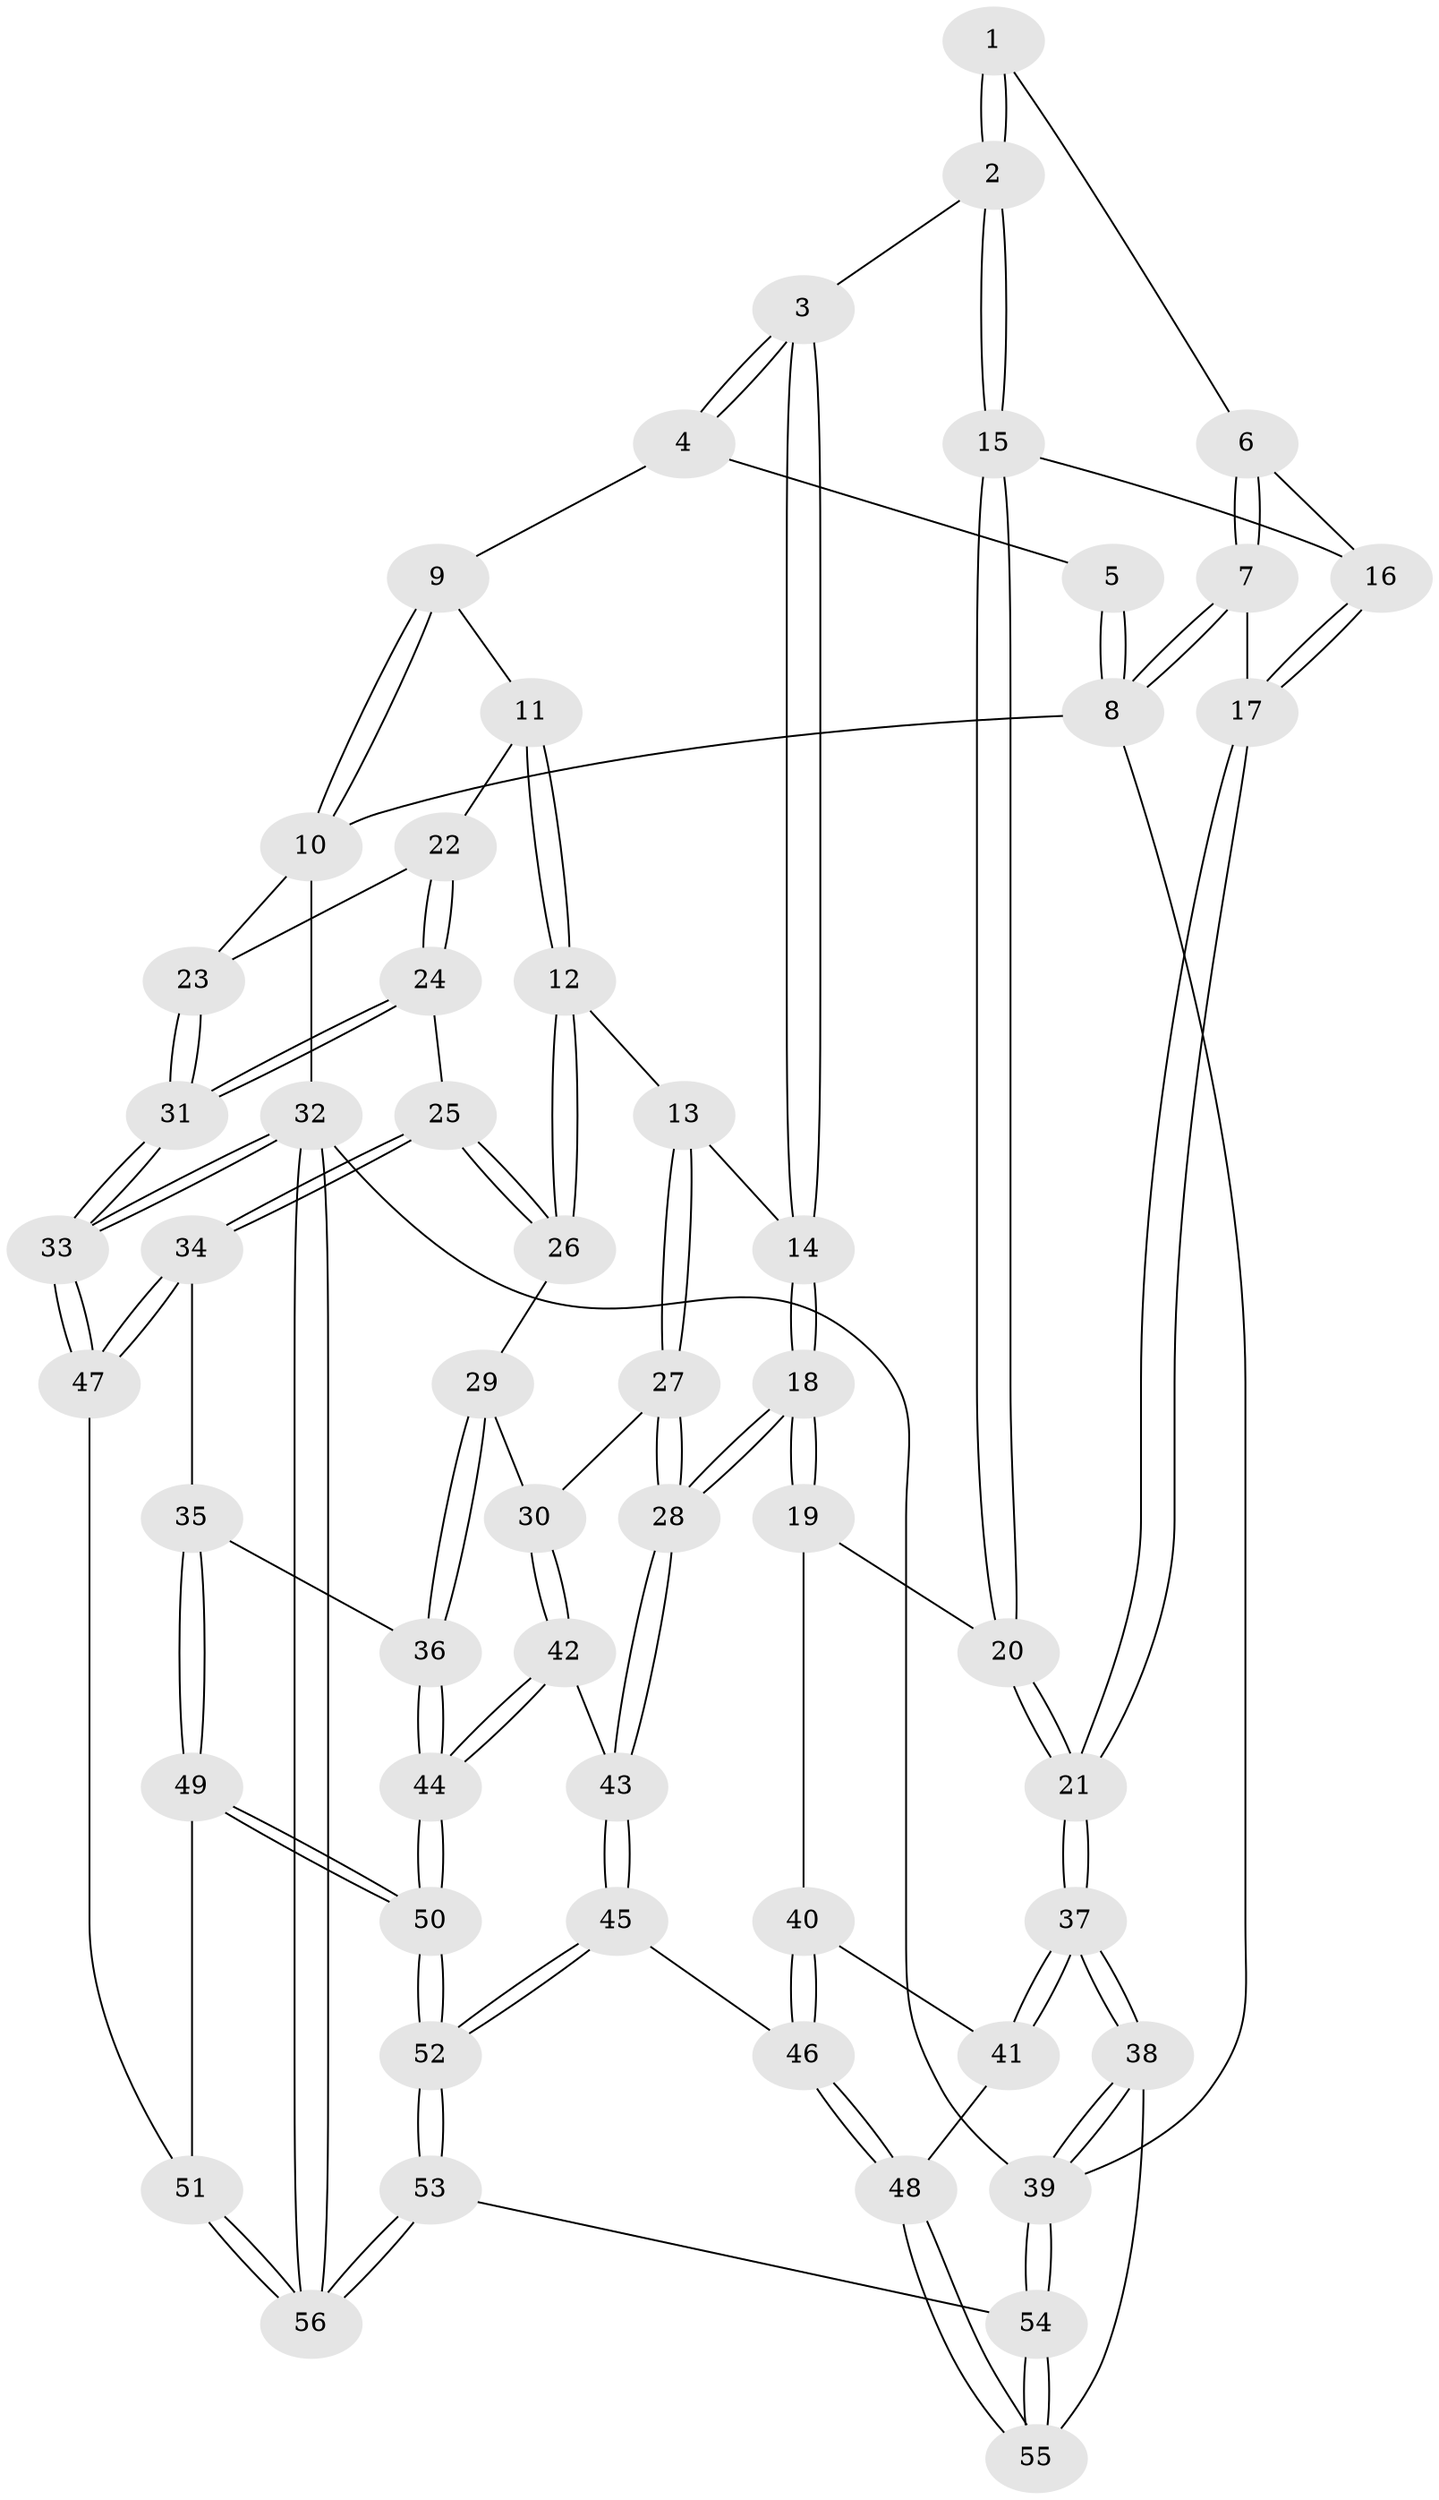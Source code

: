 // Generated by graph-tools (version 1.1) at 2025/38/03/09/25 02:38:25]
// undirected, 56 vertices, 137 edges
graph export_dot {
graph [start="1"]
  node [color=gray90,style=filled];
  1 [pos="+0.2644211272234545+0.13652580840161987"];
  2 [pos="+0.4039611371413854+0.1874644689149813"];
  3 [pos="+0.53060993516311+0.20329781006010586"];
  4 [pos="+0.6843348072577227+0"];
  5 [pos="+0.17616377244756778+0"];
  6 [pos="+0.18134930519352277+0.21101586210101514"];
  7 [pos="+0+0"];
  8 [pos="+0+0"];
  9 [pos="+0.7144253465724285+0"];
  10 [pos="+1+0"];
  11 [pos="+0.8595120235675914+0.3466610301131389"];
  12 [pos="+0.6600053761189965+0.40736891378714984"];
  13 [pos="+0.6284772049666688+0.38361073818086344"];
  14 [pos="+0.5323927640756916+0.2638728973969869"];
  15 [pos="+0.2148748687409077+0.34589867613433584"];
  16 [pos="+0.17079345320957537+0.2659052253614861"];
  17 [pos="+0+0.3373255900278492"];
  18 [pos="+0.3018645144183406+0.5035101530125289"];
  19 [pos="+0.25402251222605043+0.4830870071771582"];
  20 [pos="+0.24567185076984194+0.47473743430166626"];
  21 [pos="+0+0.40464266428900386"];
  22 [pos="+0.8791105922723699+0.35614722008659927"];
  23 [pos="+1+0.18433394128747238"];
  24 [pos="+0.9064439359919872+0.5068551974171474"];
  25 [pos="+0.813633166768762+0.6030220850775617"];
  26 [pos="+0.6905832097310387+0.5217127816581889"];
  27 [pos="+0.4791056417243184+0.5728725943103246"];
  28 [pos="+0.34016656176219345+0.5749450536016018"];
  29 [pos="+0.623015702865665+0.5834203071480025"];
  30 [pos="+0.5527341794071226+0.6015782020148138"];
  31 [pos="+1+0.5640072859620241"];
  32 [pos="+1+1"];
  33 [pos="+1+0.7427203442450432"];
  34 [pos="+0.8232037229579033+0.6831431891622244"];
  35 [pos="+0.8107251111622494+0.7004418535309624"];
  36 [pos="+0.6439654727286741+0.6716553186716615"];
  37 [pos="+0+0.6531454079816226"];
  38 [pos="+0+0.7751245272723484"];
  39 [pos="+0+1"];
  40 [pos="+0.10792270546795282+0.612979335352471"];
  41 [pos="+0.04271673431592663+0.6490072424665362"];
  42 [pos="+0.5612524661281884+0.7693061102500088"];
  43 [pos="+0.3390553480326714+0.6193467474368933"];
  44 [pos="+0.5688624327704059+0.7815219841048694"];
  45 [pos="+0.29096770941281946+0.7550529636188223"];
  46 [pos="+0.2363770562206594+0.773528843705916"];
  47 [pos="+1+0.7557086842432689"];
  48 [pos="+0.1877288818281023+0.7969765744402495"];
  49 [pos="+0.7569651662233383+0.8259272661744144"];
  50 [pos="+0.6107031892113144+0.9579229792376711"];
  51 [pos="+0.9257245191351687+0.8821073744432182"];
  52 [pos="+0.551287988386328+1"];
  53 [pos="+0.5510876680107835+1"];
  54 [pos="+0.21543816681511396+1"];
  55 [pos="+0.11024409430128239+0.8835834638351113"];
  56 [pos="+0.9340765288468499+1"];
  1 -- 2;
  1 -- 2;
  1 -- 6;
  2 -- 3;
  2 -- 15;
  2 -- 15;
  3 -- 4;
  3 -- 4;
  3 -- 14;
  3 -- 14;
  4 -- 5;
  4 -- 9;
  5 -- 8;
  5 -- 8;
  6 -- 7;
  6 -- 7;
  6 -- 16;
  7 -- 8;
  7 -- 8;
  7 -- 17;
  8 -- 10;
  8 -- 39;
  9 -- 10;
  9 -- 10;
  9 -- 11;
  10 -- 23;
  10 -- 32;
  11 -- 12;
  11 -- 12;
  11 -- 22;
  12 -- 13;
  12 -- 26;
  12 -- 26;
  13 -- 14;
  13 -- 27;
  13 -- 27;
  14 -- 18;
  14 -- 18;
  15 -- 16;
  15 -- 20;
  15 -- 20;
  16 -- 17;
  16 -- 17;
  17 -- 21;
  17 -- 21;
  18 -- 19;
  18 -- 19;
  18 -- 28;
  18 -- 28;
  19 -- 20;
  19 -- 40;
  20 -- 21;
  20 -- 21;
  21 -- 37;
  21 -- 37;
  22 -- 23;
  22 -- 24;
  22 -- 24;
  23 -- 31;
  23 -- 31;
  24 -- 25;
  24 -- 31;
  24 -- 31;
  25 -- 26;
  25 -- 26;
  25 -- 34;
  25 -- 34;
  26 -- 29;
  27 -- 28;
  27 -- 28;
  27 -- 30;
  28 -- 43;
  28 -- 43;
  29 -- 30;
  29 -- 36;
  29 -- 36;
  30 -- 42;
  30 -- 42;
  31 -- 33;
  31 -- 33;
  32 -- 33;
  32 -- 33;
  32 -- 56;
  32 -- 56;
  32 -- 39;
  33 -- 47;
  33 -- 47;
  34 -- 35;
  34 -- 47;
  34 -- 47;
  35 -- 36;
  35 -- 49;
  35 -- 49;
  36 -- 44;
  36 -- 44;
  37 -- 38;
  37 -- 38;
  37 -- 41;
  37 -- 41;
  38 -- 39;
  38 -- 39;
  38 -- 55;
  39 -- 54;
  39 -- 54;
  40 -- 41;
  40 -- 46;
  40 -- 46;
  41 -- 48;
  42 -- 43;
  42 -- 44;
  42 -- 44;
  43 -- 45;
  43 -- 45;
  44 -- 50;
  44 -- 50;
  45 -- 46;
  45 -- 52;
  45 -- 52;
  46 -- 48;
  46 -- 48;
  47 -- 51;
  48 -- 55;
  48 -- 55;
  49 -- 50;
  49 -- 50;
  49 -- 51;
  50 -- 52;
  50 -- 52;
  51 -- 56;
  51 -- 56;
  52 -- 53;
  52 -- 53;
  53 -- 54;
  53 -- 56;
  53 -- 56;
  54 -- 55;
  54 -- 55;
}
